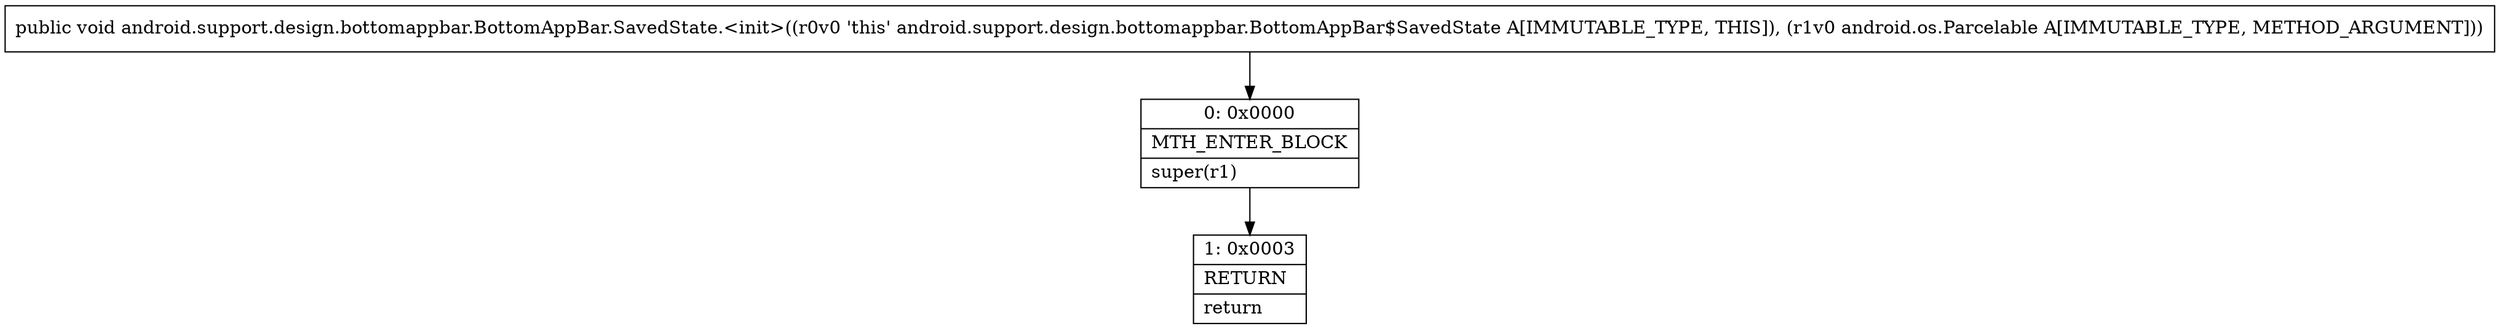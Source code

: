 digraph "CFG forandroid.support.design.bottomappbar.BottomAppBar.SavedState.\<init\>(Landroid\/os\/Parcelable;)V" {
Node_0 [shape=record,label="{0\:\ 0x0000|MTH_ENTER_BLOCK\l|super(r1)\l}"];
Node_1 [shape=record,label="{1\:\ 0x0003|RETURN\l|return\l}"];
MethodNode[shape=record,label="{public void android.support.design.bottomappbar.BottomAppBar.SavedState.\<init\>((r0v0 'this' android.support.design.bottomappbar.BottomAppBar$SavedState A[IMMUTABLE_TYPE, THIS]), (r1v0 android.os.Parcelable A[IMMUTABLE_TYPE, METHOD_ARGUMENT])) }"];
MethodNode -> Node_0;
Node_0 -> Node_1;
}


